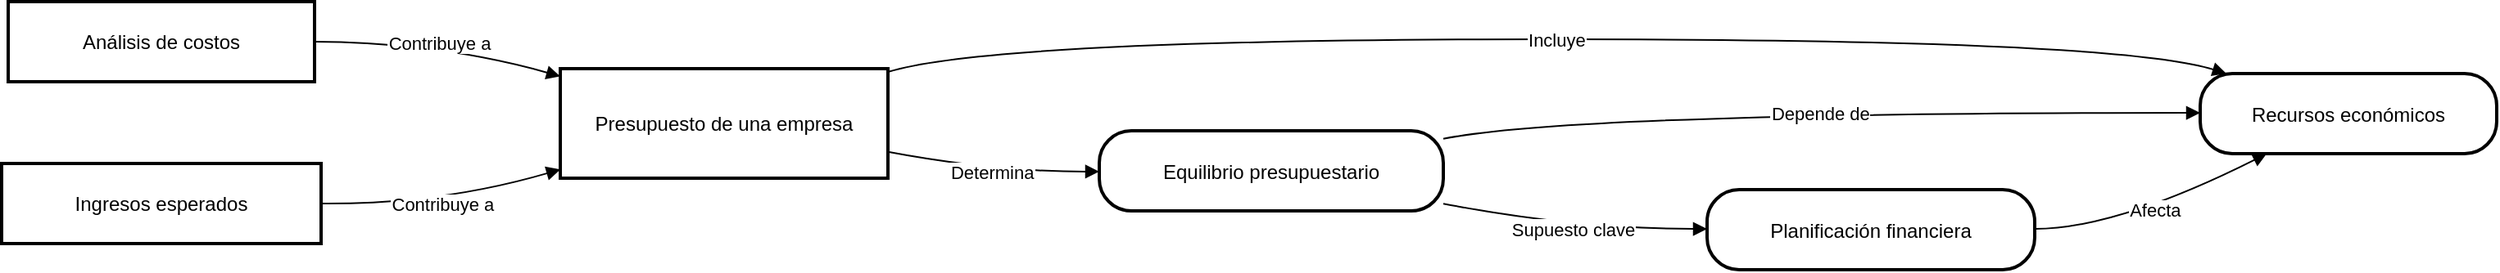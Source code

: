 <mxfile version="24.7.17">
  <diagram name="Página-1" id="4O7hF0x_2-I9LnPjZF6v">
    <mxGraphModel dx="2180" dy="1193" grid="1" gridSize="10" guides="1" tooltips="1" connect="1" arrows="1" fold="1" page="1" pageScale="1" pageWidth="827" pageHeight="1169" math="0" shadow="0">
      <root>
        <mxCell id="0" />
        <mxCell id="1" parent="0" />
        <mxCell id="2" value="Presupuesto de una empresa" style="whiteSpace=wrap;strokeWidth=2;" parent="1" vertex="1">
          <mxGeometry x="441" y="361" width="200" height="67" as="geometry" />
        </mxCell>
        <mxCell id="3" value="Recursos económicos" style="rounded=1;arcSize=40;strokeWidth=2" parent="1" vertex="1">
          <mxGeometry x="1442" y="364" width="181" height="49" as="geometry" />
        </mxCell>
        <mxCell id="4" value="Equilibrio presupuestario" style="rounded=1;arcSize=40;strokeWidth=2" parent="1" vertex="1">
          <mxGeometry x="770" y="399" width="210" height="49" as="geometry" />
        </mxCell>
        <mxCell id="5" value="Planificación financiera" style="rounded=1;arcSize=40;strokeWidth=2" parent="1" vertex="1">
          <mxGeometry x="1141" y="435" width="200" height="49" as="geometry" />
        </mxCell>
        <mxCell id="6" value="Análisis de costos" style="whiteSpace=wrap;strokeWidth=2;" parent="1" vertex="1">
          <mxGeometry x="104" y="320" width="187" height="49" as="geometry" />
        </mxCell>
        <mxCell id="7" value="Ingresos esperados" style="whiteSpace=wrap;strokeWidth=2;" parent="1" vertex="1">
          <mxGeometry x="100" y="419" width="195" height="49" as="geometry" />
        </mxCell>
        <mxCell id="8" value="Incluye" style="curved=1;startArrow=none;endArrow=block;exitX=1;exitY=0.03;entryX=0.08;entryY=-0.01;" parent="1" source="2" target="3" edge="1">
          <mxGeometry relative="1" as="geometry">
            <Array as="points">
              <mxPoint x="705" y="343" />
              <mxPoint x="1391" y="343" />
            </Array>
          </mxGeometry>
        </mxCell>
        <mxCell id="9" value="Determina" style="curved=1;startArrow=none;endArrow=block;exitX=1;exitY=0.76;entryX=0;entryY=0.51;" parent="1" source="2" target="4" edge="1">
          <mxGeometry relative="1" as="geometry">
            <Array as="points">
              <mxPoint x="705" y="424" />
            </Array>
          </mxGeometry>
        </mxCell>
        <mxCell id="10" value="Depende de" style="curved=1;startArrow=none;endArrow=block;exitX=1;exitY=0.1;entryX=0;entryY=0.49;" parent="1" source="4" target="3" edge="1">
          <mxGeometry relative="1" as="geometry">
            <Array as="points">
              <mxPoint x="1060" y="388" />
            </Array>
          </mxGeometry>
        </mxCell>
        <mxCell id="11" value="Supuesto clave" style="curved=1;startArrow=none;endArrow=block;exitX=1;exitY=0.91;entryX=0;entryY=0.49;" parent="1" source="4" target="5" edge="1">
          <mxGeometry relative="1" as="geometry">
            <Array as="points">
              <mxPoint x="1060" y="459" />
            </Array>
          </mxGeometry>
        </mxCell>
        <mxCell id="12" value="Afecta" style="curved=1;startArrow=none;endArrow=block;exitX=1;exitY=0.49;entryX=0.23;entryY=0.99;" parent="1" source="5" target="3" edge="1">
          <mxGeometry relative="1" as="geometry">
            <Array as="points">
              <mxPoint x="1391" y="459" />
            </Array>
          </mxGeometry>
        </mxCell>
        <mxCell id="13" value="Contribuye a" style="curved=1;startArrow=none;endArrow=block;exitX=1;exitY=0.5;entryX=0;entryY=0.07;" parent="1" source="6" target="2" edge="1">
          <mxGeometry relative="1" as="geometry">
            <Array as="points">
              <mxPoint x="368" y="345" />
            </Array>
          </mxGeometry>
        </mxCell>
        <mxCell id="14" value="Contribuye a" style="curved=1;startArrow=none;endArrow=block;exitX=1;exitY=0.5;entryX=0;entryY=0.92;" parent="1" source="7" target="2" edge="1">
          <mxGeometry relative="1" as="geometry">
            <Array as="points">
              <mxPoint x="368" y="444" />
            </Array>
          </mxGeometry>
        </mxCell>
      </root>
    </mxGraphModel>
  </diagram>
</mxfile>
